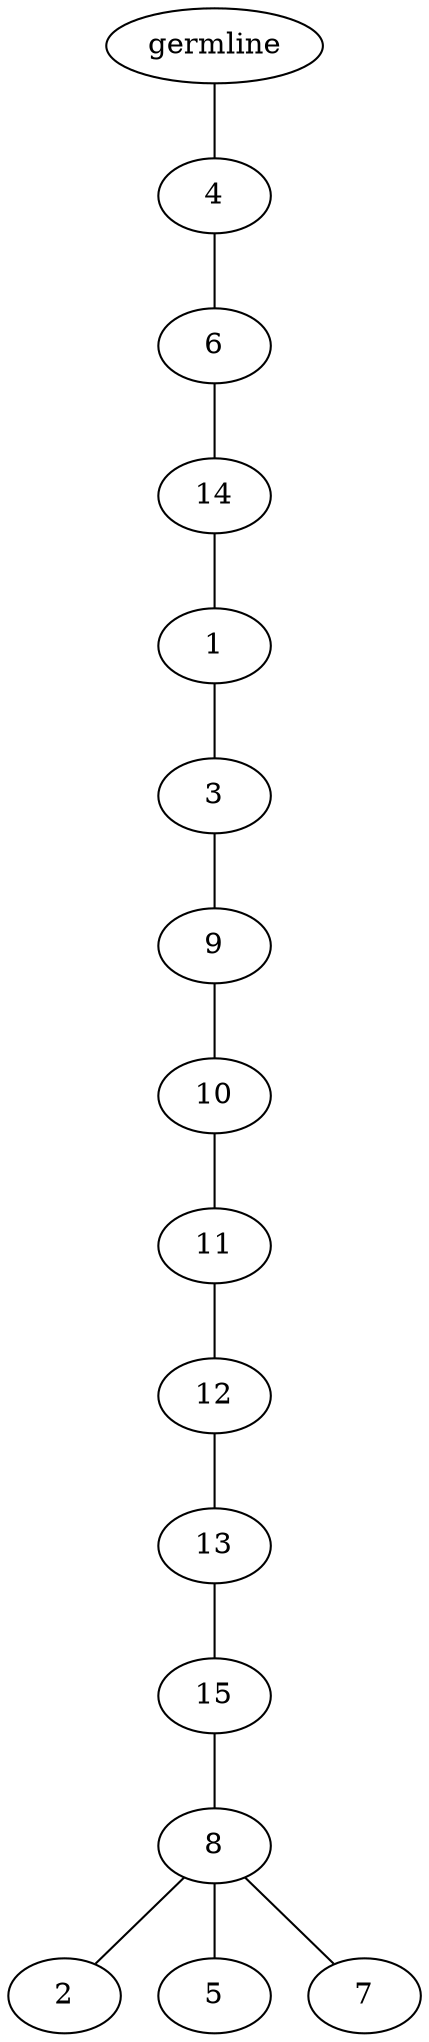 graph tree {
    "140668565801904" [label="germline"];
    "140668565964976" [label="4"];
    "140668565836272" [label="6"];
    "140668565837040" [label="14"];
    "140668565836608" [label="1"];
    "140668565837184" [label="3"];
    "140668565838624" [label="9"];
    "140668565838816" [label="10"];
    "140668565839200" [label="11"];
    "140668565809184" [label="12"];
    "140668565809472" [label="13"];
    "140668565809760" [label="15"];
    "140668565810048" [label="8"];
    "140668565810336" [label="2"];
    "140668565810144" [label="5"];
    "140668565810480" [label="7"];
    "140668565801904" -- "140668565964976";
    "140668565964976" -- "140668565836272";
    "140668565836272" -- "140668565837040";
    "140668565837040" -- "140668565836608";
    "140668565836608" -- "140668565837184";
    "140668565837184" -- "140668565838624";
    "140668565838624" -- "140668565838816";
    "140668565838816" -- "140668565839200";
    "140668565839200" -- "140668565809184";
    "140668565809184" -- "140668565809472";
    "140668565809472" -- "140668565809760";
    "140668565809760" -- "140668565810048";
    "140668565810048" -- "140668565810336";
    "140668565810048" -- "140668565810144";
    "140668565810048" -- "140668565810480";
}
